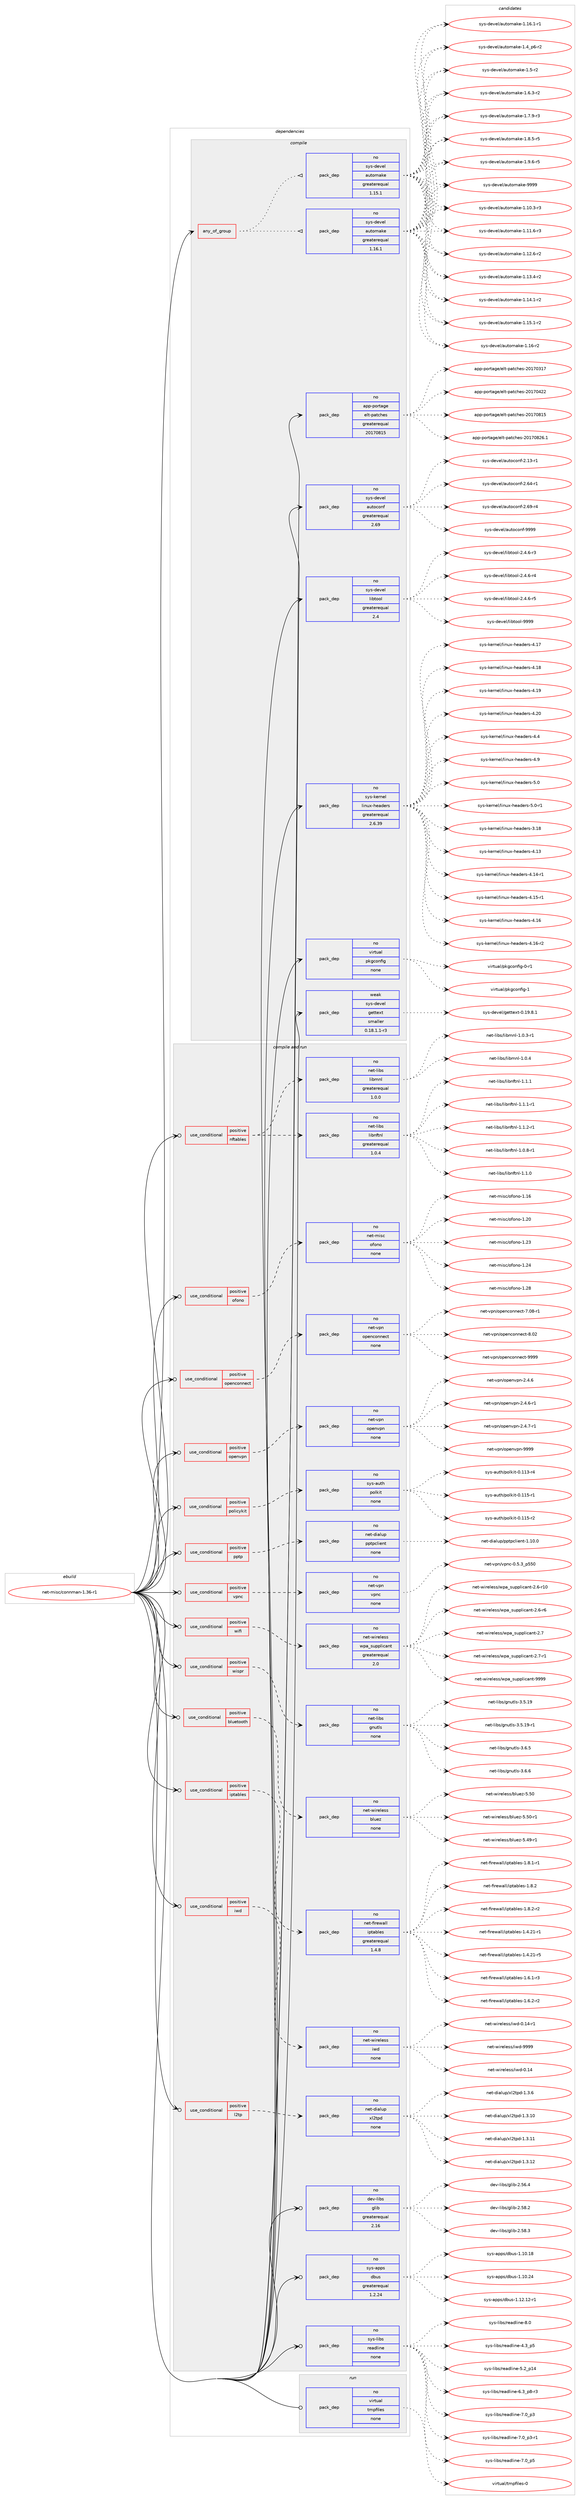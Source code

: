 digraph prolog {

# *************
# Graph options
# *************

newrank=true;
concentrate=true;
compound=true;
graph [rankdir=LR,fontname=Helvetica,fontsize=10,ranksep=1.5];#, ranksep=2.5, nodesep=0.2];
edge  [arrowhead=vee];
node  [fontname=Helvetica,fontsize=10];

# **********
# The ebuild
# **********

subgraph cluster_leftcol {
color=gray;
rank=same;
label=<<i>ebuild</i>>;
id [label="net-misc/connman-1.36-r1", color=red, width=4, href="../net-misc/connman-1.36-r1.svg"];
}

# ****************
# The dependencies
# ****************

subgraph cluster_midcol {
color=gray;
label=<<i>dependencies</i>>;
subgraph cluster_compile {
fillcolor="#eeeeee";
style=filled;
label=<<i>compile</i>>;
subgraph any26321 {
dependency1666487 [label=<<TABLE BORDER="0" CELLBORDER="1" CELLSPACING="0" CELLPADDING="4"><TR><TD CELLPADDING="10">any_of_group</TD></TR></TABLE>>, shape=none, color=red];subgraph pack1191382 {
dependency1666488 [label=<<TABLE BORDER="0" CELLBORDER="1" CELLSPACING="0" CELLPADDING="4" WIDTH="220"><TR><TD ROWSPAN="6" CELLPADDING="30">pack_dep</TD></TR><TR><TD WIDTH="110">no</TD></TR><TR><TD>sys-devel</TD></TR><TR><TD>automake</TD></TR><TR><TD>greaterequal</TD></TR><TR><TD>1.16.1</TD></TR></TABLE>>, shape=none, color=blue];
}
dependency1666487:e -> dependency1666488:w [weight=20,style="dotted",arrowhead="oinv"];
subgraph pack1191383 {
dependency1666489 [label=<<TABLE BORDER="0" CELLBORDER="1" CELLSPACING="0" CELLPADDING="4" WIDTH="220"><TR><TD ROWSPAN="6" CELLPADDING="30">pack_dep</TD></TR><TR><TD WIDTH="110">no</TD></TR><TR><TD>sys-devel</TD></TR><TR><TD>automake</TD></TR><TR><TD>greaterequal</TD></TR><TR><TD>1.15.1</TD></TR></TABLE>>, shape=none, color=blue];
}
dependency1666487:e -> dependency1666489:w [weight=20,style="dotted",arrowhead="oinv"];
}
id:e -> dependency1666487:w [weight=20,style="solid",arrowhead="vee"];
subgraph pack1191384 {
dependency1666490 [label=<<TABLE BORDER="0" CELLBORDER="1" CELLSPACING="0" CELLPADDING="4" WIDTH="220"><TR><TD ROWSPAN="6" CELLPADDING="30">pack_dep</TD></TR><TR><TD WIDTH="110">no</TD></TR><TR><TD>app-portage</TD></TR><TR><TD>elt-patches</TD></TR><TR><TD>greaterequal</TD></TR><TR><TD>20170815</TD></TR></TABLE>>, shape=none, color=blue];
}
id:e -> dependency1666490:w [weight=20,style="solid",arrowhead="vee"];
subgraph pack1191385 {
dependency1666491 [label=<<TABLE BORDER="0" CELLBORDER="1" CELLSPACING="0" CELLPADDING="4" WIDTH="220"><TR><TD ROWSPAN="6" CELLPADDING="30">pack_dep</TD></TR><TR><TD WIDTH="110">no</TD></TR><TR><TD>sys-devel</TD></TR><TR><TD>autoconf</TD></TR><TR><TD>greaterequal</TD></TR><TR><TD>2.69</TD></TR></TABLE>>, shape=none, color=blue];
}
id:e -> dependency1666491:w [weight=20,style="solid",arrowhead="vee"];
subgraph pack1191386 {
dependency1666492 [label=<<TABLE BORDER="0" CELLBORDER="1" CELLSPACING="0" CELLPADDING="4" WIDTH="220"><TR><TD ROWSPAN="6" CELLPADDING="30">pack_dep</TD></TR><TR><TD WIDTH="110">no</TD></TR><TR><TD>sys-devel</TD></TR><TR><TD>libtool</TD></TR><TR><TD>greaterequal</TD></TR><TR><TD>2.4</TD></TR></TABLE>>, shape=none, color=blue];
}
id:e -> dependency1666492:w [weight=20,style="solid",arrowhead="vee"];
subgraph pack1191387 {
dependency1666493 [label=<<TABLE BORDER="0" CELLBORDER="1" CELLSPACING="0" CELLPADDING="4" WIDTH="220"><TR><TD ROWSPAN="6" CELLPADDING="30">pack_dep</TD></TR><TR><TD WIDTH="110">no</TD></TR><TR><TD>sys-kernel</TD></TR><TR><TD>linux-headers</TD></TR><TR><TD>greaterequal</TD></TR><TR><TD>2.6.39</TD></TR></TABLE>>, shape=none, color=blue];
}
id:e -> dependency1666493:w [weight=20,style="solid",arrowhead="vee"];
subgraph pack1191388 {
dependency1666494 [label=<<TABLE BORDER="0" CELLBORDER="1" CELLSPACING="0" CELLPADDING="4" WIDTH="220"><TR><TD ROWSPAN="6" CELLPADDING="30">pack_dep</TD></TR><TR><TD WIDTH="110">no</TD></TR><TR><TD>virtual</TD></TR><TR><TD>pkgconfig</TD></TR><TR><TD>none</TD></TR><TR><TD></TD></TR></TABLE>>, shape=none, color=blue];
}
id:e -> dependency1666494:w [weight=20,style="solid",arrowhead="vee"];
subgraph pack1191389 {
dependency1666495 [label=<<TABLE BORDER="0" CELLBORDER="1" CELLSPACING="0" CELLPADDING="4" WIDTH="220"><TR><TD ROWSPAN="6" CELLPADDING="30">pack_dep</TD></TR><TR><TD WIDTH="110">weak</TD></TR><TR><TD>sys-devel</TD></TR><TR><TD>gettext</TD></TR><TR><TD>smaller</TD></TR><TR><TD>0.18.1.1-r3</TD></TR></TABLE>>, shape=none, color=blue];
}
id:e -> dependency1666495:w [weight=20,style="solid",arrowhead="vee"];
}
subgraph cluster_compileandrun {
fillcolor="#eeeeee";
style=filled;
label=<<i>compile and run</i>>;
subgraph cond447996 {
dependency1666496 [label=<<TABLE BORDER="0" CELLBORDER="1" CELLSPACING="0" CELLPADDING="4"><TR><TD ROWSPAN="3" CELLPADDING="10">use_conditional</TD></TR><TR><TD>positive</TD></TR><TR><TD>bluetooth</TD></TR></TABLE>>, shape=none, color=red];
subgraph pack1191390 {
dependency1666497 [label=<<TABLE BORDER="0" CELLBORDER="1" CELLSPACING="0" CELLPADDING="4" WIDTH="220"><TR><TD ROWSPAN="6" CELLPADDING="30">pack_dep</TD></TR><TR><TD WIDTH="110">no</TD></TR><TR><TD>net-wireless</TD></TR><TR><TD>bluez</TD></TR><TR><TD>none</TD></TR><TR><TD></TD></TR></TABLE>>, shape=none, color=blue];
}
dependency1666496:e -> dependency1666497:w [weight=20,style="dashed",arrowhead="vee"];
}
id:e -> dependency1666496:w [weight=20,style="solid",arrowhead="odotvee"];
subgraph cond447997 {
dependency1666498 [label=<<TABLE BORDER="0" CELLBORDER="1" CELLSPACING="0" CELLPADDING="4"><TR><TD ROWSPAN="3" CELLPADDING="10">use_conditional</TD></TR><TR><TD>positive</TD></TR><TR><TD>iptables</TD></TR></TABLE>>, shape=none, color=red];
subgraph pack1191391 {
dependency1666499 [label=<<TABLE BORDER="0" CELLBORDER="1" CELLSPACING="0" CELLPADDING="4" WIDTH="220"><TR><TD ROWSPAN="6" CELLPADDING="30">pack_dep</TD></TR><TR><TD WIDTH="110">no</TD></TR><TR><TD>net-firewall</TD></TR><TR><TD>iptables</TD></TR><TR><TD>greaterequal</TD></TR><TR><TD>1.4.8</TD></TR></TABLE>>, shape=none, color=blue];
}
dependency1666498:e -> dependency1666499:w [weight=20,style="dashed",arrowhead="vee"];
}
id:e -> dependency1666498:w [weight=20,style="solid",arrowhead="odotvee"];
subgraph cond447998 {
dependency1666500 [label=<<TABLE BORDER="0" CELLBORDER="1" CELLSPACING="0" CELLPADDING="4"><TR><TD ROWSPAN="3" CELLPADDING="10">use_conditional</TD></TR><TR><TD>positive</TD></TR><TR><TD>iwd</TD></TR></TABLE>>, shape=none, color=red];
subgraph pack1191392 {
dependency1666501 [label=<<TABLE BORDER="0" CELLBORDER="1" CELLSPACING="0" CELLPADDING="4" WIDTH="220"><TR><TD ROWSPAN="6" CELLPADDING="30">pack_dep</TD></TR><TR><TD WIDTH="110">no</TD></TR><TR><TD>net-wireless</TD></TR><TR><TD>iwd</TD></TR><TR><TD>none</TD></TR><TR><TD></TD></TR></TABLE>>, shape=none, color=blue];
}
dependency1666500:e -> dependency1666501:w [weight=20,style="dashed",arrowhead="vee"];
}
id:e -> dependency1666500:w [weight=20,style="solid",arrowhead="odotvee"];
subgraph cond447999 {
dependency1666502 [label=<<TABLE BORDER="0" CELLBORDER="1" CELLSPACING="0" CELLPADDING="4"><TR><TD ROWSPAN="3" CELLPADDING="10">use_conditional</TD></TR><TR><TD>positive</TD></TR><TR><TD>l2tp</TD></TR></TABLE>>, shape=none, color=red];
subgraph pack1191393 {
dependency1666503 [label=<<TABLE BORDER="0" CELLBORDER="1" CELLSPACING="0" CELLPADDING="4" WIDTH="220"><TR><TD ROWSPAN="6" CELLPADDING="30">pack_dep</TD></TR><TR><TD WIDTH="110">no</TD></TR><TR><TD>net-dialup</TD></TR><TR><TD>xl2tpd</TD></TR><TR><TD>none</TD></TR><TR><TD></TD></TR></TABLE>>, shape=none, color=blue];
}
dependency1666502:e -> dependency1666503:w [weight=20,style="dashed",arrowhead="vee"];
}
id:e -> dependency1666502:w [weight=20,style="solid",arrowhead="odotvee"];
subgraph cond448000 {
dependency1666504 [label=<<TABLE BORDER="0" CELLBORDER="1" CELLSPACING="0" CELLPADDING="4"><TR><TD ROWSPAN="3" CELLPADDING="10">use_conditional</TD></TR><TR><TD>positive</TD></TR><TR><TD>nftables</TD></TR></TABLE>>, shape=none, color=red];
subgraph pack1191394 {
dependency1666505 [label=<<TABLE BORDER="0" CELLBORDER="1" CELLSPACING="0" CELLPADDING="4" WIDTH="220"><TR><TD ROWSPAN="6" CELLPADDING="30">pack_dep</TD></TR><TR><TD WIDTH="110">no</TD></TR><TR><TD>net-libs</TD></TR><TR><TD>libnftnl</TD></TR><TR><TD>greaterequal</TD></TR><TR><TD>1.0.4</TD></TR></TABLE>>, shape=none, color=blue];
}
dependency1666504:e -> dependency1666505:w [weight=20,style="dashed",arrowhead="vee"];
subgraph pack1191395 {
dependency1666506 [label=<<TABLE BORDER="0" CELLBORDER="1" CELLSPACING="0" CELLPADDING="4" WIDTH="220"><TR><TD ROWSPAN="6" CELLPADDING="30">pack_dep</TD></TR><TR><TD WIDTH="110">no</TD></TR><TR><TD>net-libs</TD></TR><TR><TD>libmnl</TD></TR><TR><TD>greaterequal</TD></TR><TR><TD>1.0.0</TD></TR></TABLE>>, shape=none, color=blue];
}
dependency1666504:e -> dependency1666506:w [weight=20,style="dashed",arrowhead="vee"];
}
id:e -> dependency1666504:w [weight=20,style="solid",arrowhead="odotvee"];
subgraph cond448001 {
dependency1666507 [label=<<TABLE BORDER="0" CELLBORDER="1" CELLSPACING="0" CELLPADDING="4"><TR><TD ROWSPAN="3" CELLPADDING="10">use_conditional</TD></TR><TR><TD>positive</TD></TR><TR><TD>ofono</TD></TR></TABLE>>, shape=none, color=red];
subgraph pack1191396 {
dependency1666508 [label=<<TABLE BORDER="0" CELLBORDER="1" CELLSPACING="0" CELLPADDING="4" WIDTH="220"><TR><TD ROWSPAN="6" CELLPADDING="30">pack_dep</TD></TR><TR><TD WIDTH="110">no</TD></TR><TR><TD>net-misc</TD></TR><TR><TD>ofono</TD></TR><TR><TD>none</TD></TR><TR><TD></TD></TR></TABLE>>, shape=none, color=blue];
}
dependency1666507:e -> dependency1666508:w [weight=20,style="dashed",arrowhead="vee"];
}
id:e -> dependency1666507:w [weight=20,style="solid",arrowhead="odotvee"];
subgraph cond448002 {
dependency1666509 [label=<<TABLE BORDER="0" CELLBORDER="1" CELLSPACING="0" CELLPADDING="4"><TR><TD ROWSPAN="3" CELLPADDING="10">use_conditional</TD></TR><TR><TD>positive</TD></TR><TR><TD>openconnect</TD></TR></TABLE>>, shape=none, color=red];
subgraph pack1191397 {
dependency1666510 [label=<<TABLE BORDER="0" CELLBORDER="1" CELLSPACING="0" CELLPADDING="4" WIDTH="220"><TR><TD ROWSPAN="6" CELLPADDING="30">pack_dep</TD></TR><TR><TD WIDTH="110">no</TD></TR><TR><TD>net-vpn</TD></TR><TR><TD>openconnect</TD></TR><TR><TD>none</TD></TR><TR><TD></TD></TR></TABLE>>, shape=none, color=blue];
}
dependency1666509:e -> dependency1666510:w [weight=20,style="dashed",arrowhead="vee"];
}
id:e -> dependency1666509:w [weight=20,style="solid",arrowhead="odotvee"];
subgraph cond448003 {
dependency1666511 [label=<<TABLE BORDER="0" CELLBORDER="1" CELLSPACING="0" CELLPADDING="4"><TR><TD ROWSPAN="3" CELLPADDING="10">use_conditional</TD></TR><TR><TD>positive</TD></TR><TR><TD>openvpn</TD></TR></TABLE>>, shape=none, color=red];
subgraph pack1191398 {
dependency1666512 [label=<<TABLE BORDER="0" CELLBORDER="1" CELLSPACING="0" CELLPADDING="4" WIDTH="220"><TR><TD ROWSPAN="6" CELLPADDING="30">pack_dep</TD></TR><TR><TD WIDTH="110">no</TD></TR><TR><TD>net-vpn</TD></TR><TR><TD>openvpn</TD></TR><TR><TD>none</TD></TR><TR><TD></TD></TR></TABLE>>, shape=none, color=blue];
}
dependency1666511:e -> dependency1666512:w [weight=20,style="dashed",arrowhead="vee"];
}
id:e -> dependency1666511:w [weight=20,style="solid",arrowhead="odotvee"];
subgraph cond448004 {
dependency1666513 [label=<<TABLE BORDER="0" CELLBORDER="1" CELLSPACING="0" CELLPADDING="4"><TR><TD ROWSPAN="3" CELLPADDING="10">use_conditional</TD></TR><TR><TD>positive</TD></TR><TR><TD>policykit</TD></TR></TABLE>>, shape=none, color=red];
subgraph pack1191399 {
dependency1666514 [label=<<TABLE BORDER="0" CELLBORDER="1" CELLSPACING="0" CELLPADDING="4" WIDTH="220"><TR><TD ROWSPAN="6" CELLPADDING="30">pack_dep</TD></TR><TR><TD WIDTH="110">no</TD></TR><TR><TD>sys-auth</TD></TR><TR><TD>polkit</TD></TR><TR><TD>none</TD></TR><TR><TD></TD></TR></TABLE>>, shape=none, color=blue];
}
dependency1666513:e -> dependency1666514:w [weight=20,style="dashed",arrowhead="vee"];
}
id:e -> dependency1666513:w [weight=20,style="solid",arrowhead="odotvee"];
subgraph cond448005 {
dependency1666515 [label=<<TABLE BORDER="0" CELLBORDER="1" CELLSPACING="0" CELLPADDING="4"><TR><TD ROWSPAN="3" CELLPADDING="10">use_conditional</TD></TR><TR><TD>positive</TD></TR><TR><TD>pptp</TD></TR></TABLE>>, shape=none, color=red];
subgraph pack1191400 {
dependency1666516 [label=<<TABLE BORDER="0" CELLBORDER="1" CELLSPACING="0" CELLPADDING="4" WIDTH="220"><TR><TD ROWSPAN="6" CELLPADDING="30">pack_dep</TD></TR><TR><TD WIDTH="110">no</TD></TR><TR><TD>net-dialup</TD></TR><TR><TD>pptpclient</TD></TR><TR><TD>none</TD></TR><TR><TD></TD></TR></TABLE>>, shape=none, color=blue];
}
dependency1666515:e -> dependency1666516:w [weight=20,style="dashed",arrowhead="vee"];
}
id:e -> dependency1666515:w [weight=20,style="solid",arrowhead="odotvee"];
subgraph cond448006 {
dependency1666517 [label=<<TABLE BORDER="0" CELLBORDER="1" CELLSPACING="0" CELLPADDING="4"><TR><TD ROWSPAN="3" CELLPADDING="10">use_conditional</TD></TR><TR><TD>positive</TD></TR><TR><TD>vpnc</TD></TR></TABLE>>, shape=none, color=red];
subgraph pack1191401 {
dependency1666518 [label=<<TABLE BORDER="0" CELLBORDER="1" CELLSPACING="0" CELLPADDING="4" WIDTH="220"><TR><TD ROWSPAN="6" CELLPADDING="30">pack_dep</TD></TR><TR><TD WIDTH="110">no</TD></TR><TR><TD>net-vpn</TD></TR><TR><TD>vpnc</TD></TR><TR><TD>none</TD></TR><TR><TD></TD></TR></TABLE>>, shape=none, color=blue];
}
dependency1666517:e -> dependency1666518:w [weight=20,style="dashed",arrowhead="vee"];
}
id:e -> dependency1666517:w [weight=20,style="solid",arrowhead="odotvee"];
subgraph cond448007 {
dependency1666519 [label=<<TABLE BORDER="0" CELLBORDER="1" CELLSPACING="0" CELLPADDING="4"><TR><TD ROWSPAN="3" CELLPADDING="10">use_conditional</TD></TR><TR><TD>positive</TD></TR><TR><TD>wifi</TD></TR></TABLE>>, shape=none, color=red];
subgraph pack1191402 {
dependency1666520 [label=<<TABLE BORDER="0" CELLBORDER="1" CELLSPACING="0" CELLPADDING="4" WIDTH="220"><TR><TD ROWSPAN="6" CELLPADDING="30">pack_dep</TD></TR><TR><TD WIDTH="110">no</TD></TR><TR><TD>net-wireless</TD></TR><TR><TD>wpa_supplicant</TD></TR><TR><TD>greaterequal</TD></TR><TR><TD>2.0</TD></TR></TABLE>>, shape=none, color=blue];
}
dependency1666519:e -> dependency1666520:w [weight=20,style="dashed",arrowhead="vee"];
}
id:e -> dependency1666519:w [weight=20,style="solid",arrowhead="odotvee"];
subgraph cond448008 {
dependency1666521 [label=<<TABLE BORDER="0" CELLBORDER="1" CELLSPACING="0" CELLPADDING="4"><TR><TD ROWSPAN="3" CELLPADDING="10">use_conditional</TD></TR><TR><TD>positive</TD></TR><TR><TD>wispr</TD></TR></TABLE>>, shape=none, color=red];
subgraph pack1191403 {
dependency1666522 [label=<<TABLE BORDER="0" CELLBORDER="1" CELLSPACING="0" CELLPADDING="4" WIDTH="220"><TR><TD ROWSPAN="6" CELLPADDING="30">pack_dep</TD></TR><TR><TD WIDTH="110">no</TD></TR><TR><TD>net-libs</TD></TR><TR><TD>gnutls</TD></TR><TR><TD>none</TD></TR><TR><TD></TD></TR></TABLE>>, shape=none, color=blue];
}
dependency1666521:e -> dependency1666522:w [weight=20,style="dashed",arrowhead="vee"];
}
id:e -> dependency1666521:w [weight=20,style="solid",arrowhead="odotvee"];
subgraph pack1191404 {
dependency1666523 [label=<<TABLE BORDER="0" CELLBORDER="1" CELLSPACING="0" CELLPADDING="4" WIDTH="220"><TR><TD ROWSPAN="6" CELLPADDING="30">pack_dep</TD></TR><TR><TD WIDTH="110">no</TD></TR><TR><TD>dev-libs</TD></TR><TR><TD>glib</TD></TR><TR><TD>greaterequal</TD></TR><TR><TD>2.16</TD></TR></TABLE>>, shape=none, color=blue];
}
id:e -> dependency1666523:w [weight=20,style="solid",arrowhead="odotvee"];
subgraph pack1191405 {
dependency1666524 [label=<<TABLE BORDER="0" CELLBORDER="1" CELLSPACING="0" CELLPADDING="4" WIDTH="220"><TR><TD ROWSPAN="6" CELLPADDING="30">pack_dep</TD></TR><TR><TD WIDTH="110">no</TD></TR><TR><TD>sys-apps</TD></TR><TR><TD>dbus</TD></TR><TR><TD>greaterequal</TD></TR><TR><TD>1.2.24</TD></TR></TABLE>>, shape=none, color=blue];
}
id:e -> dependency1666524:w [weight=20,style="solid",arrowhead="odotvee"];
subgraph pack1191406 {
dependency1666525 [label=<<TABLE BORDER="0" CELLBORDER="1" CELLSPACING="0" CELLPADDING="4" WIDTH="220"><TR><TD ROWSPAN="6" CELLPADDING="30">pack_dep</TD></TR><TR><TD WIDTH="110">no</TD></TR><TR><TD>sys-libs</TD></TR><TR><TD>readline</TD></TR><TR><TD>none</TD></TR><TR><TD></TD></TR></TABLE>>, shape=none, color=blue];
}
id:e -> dependency1666525:w [weight=20,style="solid",arrowhead="odotvee"];
}
subgraph cluster_run {
fillcolor="#eeeeee";
style=filled;
label=<<i>run</i>>;
subgraph pack1191407 {
dependency1666526 [label=<<TABLE BORDER="0" CELLBORDER="1" CELLSPACING="0" CELLPADDING="4" WIDTH="220"><TR><TD ROWSPAN="6" CELLPADDING="30">pack_dep</TD></TR><TR><TD WIDTH="110">no</TD></TR><TR><TD>virtual</TD></TR><TR><TD>tmpfiles</TD></TR><TR><TD>none</TD></TR><TR><TD></TD></TR></TABLE>>, shape=none, color=blue];
}
id:e -> dependency1666526:w [weight=20,style="solid",arrowhead="odot"];
}
}

# **************
# The candidates
# **************

subgraph cluster_choices {
rank=same;
color=gray;
label=<<i>candidates</i>>;

subgraph choice1191382 {
color=black;
nodesep=1;
choice11512111545100101118101108479711711611110997107101454946494846514511451 [label="sys-devel/automake-1.10.3-r3", color=red, width=4,href="../sys-devel/automake-1.10.3-r3.svg"];
choice11512111545100101118101108479711711611110997107101454946494946544511451 [label="sys-devel/automake-1.11.6-r3", color=red, width=4,href="../sys-devel/automake-1.11.6-r3.svg"];
choice11512111545100101118101108479711711611110997107101454946495046544511450 [label="sys-devel/automake-1.12.6-r2", color=red, width=4,href="../sys-devel/automake-1.12.6-r2.svg"];
choice11512111545100101118101108479711711611110997107101454946495146524511450 [label="sys-devel/automake-1.13.4-r2", color=red, width=4,href="../sys-devel/automake-1.13.4-r2.svg"];
choice11512111545100101118101108479711711611110997107101454946495246494511450 [label="sys-devel/automake-1.14.1-r2", color=red, width=4,href="../sys-devel/automake-1.14.1-r2.svg"];
choice11512111545100101118101108479711711611110997107101454946495346494511450 [label="sys-devel/automake-1.15.1-r2", color=red, width=4,href="../sys-devel/automake-1.15.1-r2.svg"];
choice1151211154510010111810110847971171161111099710710145494649544511450 [label="sys-devel/automake-1.16-r2", color=red, width=4,href="../sys-devel/automake-1.16-r2.svg"];
choice11512111545100101118101108479711711611110997107101454946495446494511449 [label="sys-devel/automake-1.16.1-r1", color=red, width=4,href="../sys-devel/automake-1.16.1-r1.svg"];
choice115121115451001011181011084797117116111109971071014549465295112544511450 [label="sys-devel/automake-1.4_p6-r2", color=red, width=4,href="../sys-devel/automake-1.4_p6-r2.svg"];
choice11512111545100101118101108479711711611110997107101454946534511450 [label="sys-devel/automake-1.5-r2", color=red, width=4,href="../sys-devel/automake-1.5-r2.svg"];
choice115121115451001011181011084797117116111109971071014549465446514511450 [label="sys-devel/automake-1.6.3-r2", color=red, width=4,href="../sys-devel/automake-1.6.3-r2.svg"];
choice115121115451001011181011084797117116111109971071014549465546574511451 [label="sys-devel/automake-1.7.9-r3", color=red, width=4,href="../sys-devel/automake-1.7.9-r3.svg"];
choice115121115451001011181011084797117116111109971071014549465646534511453 [label="sys-devel/automake-1.8.5-r5", color=red, width=4,href="../sys-devel/automake-1.8.5-r5.svg"];
choice115121115451001011181011084797117116111109971071014549465746544511453 [label="sys-devel/automake-1.9.6-r5", color=red, width=4,href="../sys-devel/automake-1.9.6-r5.svg"];
choice115121115451001011181011084797117116111109971071014557575757 [label="sys-devel/automake-9999", color=red, width=4,href="../sys-devel/automake-9999.svg"];
dependency1666488:e -> choice11512111545100101118101108479711711611110997107101454946494846514511451:w [style=dotted,weight="100"];
dependency1666488:e -> choice11512111545100101118101108479711711611110997107101454946494946544511451:w [style=dotted,weight="100"];
dependency1666488:e -> choice11512111545100101118101108479711711611110997107101454946495046544511450:w [style=dotted,weight="100"];
dependency1666488:e -> choice11512111545100101118101108479711711611110997107101454946495146524511450:w [style=dotted,weight="100"];
dependency1666488:e -> choice11512111545100101118101108479711711611110997107101454946495246494511450:w [style=dotted,weight="100"];
dependency1666488:e -> choice11512111545100101118101108479711711611110997107101454946495346494511450:w [style=dotted,weight="100"];
dependency1666488:e -> choice1151211154510010111810110847971171161111099710710145494649544511450:w [style=dotted,weight="100"];
dependency1666488:e -> choice11512111545100101118101108479711711611110997107101454946495446494511449:w [style=dotted,weight="100"];
dependency1666488:e -> choice115121115451001011181011084797117116111109971071014549465295112544511450:w [style=dotted,weight="100"];
dependency1666488:e -> choice11512111545100101118101108479711711611110997107101454946534511450:w [style=dotted,weight="100"];
dependency1666488:e -> choice115121115451001011181011084797117116111109971071014549465446514511450:w [style=dotted,weight="100"];
dependency1666488:e -> choice115121115451001011181011084797117116111109971071014549465546574511451:w [style=dotted,weight="100"];
dependency1666488:e -> choice115121115451001011181011084797117116111109971071014549465646534511453:w [style=dotted,weight="100"];
dependency1666488:e -> choice115121115451001011181011084797117116111109971071014549465746544511453:w [style=dotted,weight="100"];
dependency1666488:e -> choice115121115451001011181011084797117116111109971071014557575757:w [style=dotted,weight="100"];
}
subgraph choice1191383 {
color=black;
nodesep=1;
choice11512111545100101118101108479711711611110997107101454946494846514511451 [label="sys-devel/automake-1.10.3-r3", color=red, width=4,href="../sys-devel/automake-1.10.3-r3.svg"];
choice11512111545100101118101108479711711611110997107101454946494946544511451 [label="sys-devel/automake-1.11.6-r3", color=red, width=4,href="../sys-devel/automake-1.11.6-r3.svg"];
choice11512111545100101118101108479711711611110997107101454946495046544511450 [label="sys-devel/automake-1.12.6-r2", color=red, width=4,href="../sys-devel/automake-1.12.6-r2.svg"];
choice11512111545100101118101108479711711611110997107101454946495146524511450 [label="sys-devel/automake-1.13.4-r2", color=red, width=4,href="../sys-devel/automake-1.13.4-r2.svg"];
choice11512111545100101118101108479711711611110997107101454946495246494511450 [label="sys-devel/automake-1.14.1-r2", color=red, width=4,href="../sys-devel/automake-1.14.1-r2.svg"];
choice11512111545100101118101108479711711611110997107101454946495346494511450 [label="sys-devel/automake-1.15.1-r2", color=red, width=4,href="../sys-devel/automake-1.15.1-r2.svg"];
choice1151211154510010111810110847971171161111099710710145494649544511450 [label="sys-devel/automake-1.16-r2", color=red, width=4,href="../sys-devel/automake-1.16-r2.svg"];
choice11512111545100101118101108479711711611110997107101454946495446494511449 [label="sys-devel/automake-1.16.1-r1", color=red, width=4,href="../sys-devel/automake-1.16.1-r1.svg"];
choice115121115451001011181011084797117116111109971071014549465295112544511450 [label="sys-devel/automake-1.4_p6-r2", color=red, width=4,href="../sys-devel/automake-1.4_p6-r2.svg"];
choice11512111545100101118101108479711711611110997107101454946534511450 [label="sys-devel/automake-1.5-r2", color=red, width=4,href="../sys-devel/automake-1.5-r2.svg"];
choice115121115451001011181011084797117116111109971071014549465446514511450 [label="sys-devel/automake-1.6.3-r2", color=red, width=4,href="../sys-devel/automake-1.6.3-r2.svg"];
choice115121115451001011181011084797117116111109971071014549465546574511451 [label="sys-devel/automake-1.7.9-r3", color=red, width=4,href="../sys-devel/automake-1.7.9-r3.svg"];
choice115121115451001011181011084797117116111109971071014549465646534511453 [label="sys-devel/automake-1.8.5-r5", color=red, width=4,href="../sys-devel/automake-1.8.5-r5.svg"];
choice115121115451001011181011084797117116111109971071014549465746544511453 [label="sys-devel/automake-1.9.6-r5", color=red, width=4,href="../sys-devel/automake-1.9.6-r5.svg"];
choice115121115451001011181011084797117116111109971071014557575757 [label="sys-devel/automake-9999", color=red, width=4,href="../sys-devel/automake-9999.svg"];
dependency1666489:e -> choice11512111545100101118101108479711711611110997107101454946494846514511451:w [style=dotted,weight="100"];
dependency1666489:e -> choice11512111545100101118101108479711711611110997107101454946494946544511451:w [style=dotted,weight="100"];
dependency1666489:e -> choice11512111545100101118101108479711711611110997107101454946495046544511450:w [style=dotted,weight="100"];
dependency1666489:e -> choice11512111545100101118101108479711711611110997107101454946495146524511450:w [style=dotted,weight="100"];
dependency1666489:e -> choice11512111545100101118101108479711711611110997107101454946495246494511450:w [style=dotted,weight="100"];
dependency1666489:e -> choice11512111545100101118101108479711711611110997107101454946495346494511450:w [style=dotted,weight="100"];
dependency1666489:e -> choice1151211154510010111810110847971171161111099710710145494649544511450:w [style=dotted,weight="100"];
dependency1666489:e -> choice11512111545100101118101108479711711611110997107101454946495446494511449:w [style=dotted,weight="100"];
dependency1666489:e -> choice115121115451001011181011084797117116111109971071014549465295112544511450:w [style=dotted,weight="100"];
dependency1666489:e -> choice11512111545100101118101108479711711611110997107101454946534511450:w [style=dotted,weight="100"];
dependency1666489:e -> choice115121115451001011181011084797117116111109971071014549465446514511450:w [style=dotted,weight="100"];
dependency1666489:e -> choice115121115451001011181011084797117116111109971071014549465546574511451:w [style=dotted,weight="100"];
dependency1666489:e -> choice115121115451001011181011084797117116111109971071014549465646534511453:w [style=dotted,weight="100"];
dependency1666489:e -> choice115121115451001011181011084797117116111109971071014549465746544511453:w [style=dotted,weight="100"];
dependency1666489:e -> choice115121115451001011181011084797117116111109971071014557575757:w [style=dotted,weight="100"];
}
subgraph choice1191384 {
color=black;
nodesep=1;
choice97112112451121111141169710310147101108116451129711699104101115455048495548514955 [label="app-portage/elt-patches-20170317", color=red, width=4,href="../app-portage/elt-patches-20170317.svg"];
choice97112112451121111141169710310147101108116451129711699104101115455048495548525050 [label="app-portage/elt-patches-20170422", color=red, width=4,href="../app-portage/elt-patches-20170422.svg"];
choice97112112451121111141169710310147101108116451129711699104101115455048495548564953 [label="app-portage/elt-patches-20170815", color=red, width=4,href="../app-portage/elt-patches-20170815.svg"];
choice971121124511211111411697103101471011081164511297116991041011154550484955485650544649 [label="app-portage/elt-patches-20170826.1", color=red, width=4,href="../app-portage/elt-patches-20170826.1.svg"];
dependency1666490:e -> choice97112112451121111141169710310147101108116451129711699104101115455048495548514955:w [style=dotted,weight="100"];
dependency1666490:e -> choice97112112451121111141169710310147101108116451129711699104101115455048495548525050:w [style=dotted,weight="100"];
dependency1666490:e -> choice97112112451121111141169710310147101108116451129711699104101115455048495548564953:w [style=dotted,weight="100"];
dependency1666490:e -> choice971121124511211111411697103101471011081164511297116991041011154550484955485650544649:w [style=dotted,weight="100"];
}
subgraph choice1191385 {
color=black;
nodesep=1;
choice1151211154510010111810110847971171161119911111010245504649514511449 [label="sys-devel/autoconf-2.13-r1", color=red, width=4,href="../sys-devel/autoconf-2.13-r1.svg"];
choice1151211154510010111810110847971171161119911111010245504654524511449 [label="sys-devel/autoconf-2.64-r1", color=red, width=4,href="../sys-devel/autoconf-2.64-r1.svg"];
choice1151211154510010111810110847971171161119911111010245504654574511452 [label="sys-devel/autoconf-2.69-r4", color=red, width=4,href="../sys-devel/autoconf-2.69-r4.svg"];
choice115121115451001011181011084797117116111991111101024557575757 [label="sys-devel/autoconf-9999", color=red, width=4,href="../sys-devel/autoconf-9999.svg"];
dependency1666491:e -> choice1151211154510010111810110847971171161119911111010245504649514511449:w [style=dotted,weight="100"];
dependency1666491:e -> choice1151211154510010111810110847971171161119911111010245504654524511449:w [style=dotted,weight="100"];
dependency1666491:e -> choice1151211154510010111810110847971171161119911111010245504654574511452:w [style=dotted,weight="100"];
dependency1666491:e -> choice115121115451001011181011084797117116111991111101024557575757:w [style=dotted,weight="100"];
}
subgraph choice1191386 {
color=black;
nodesep=1;
choice1151211154510010111810110847108105981161111111084550465246544511451 [label="sys-devel/libtool-2.4.6-r3", color=red, width=4,href="../sys-devel/libtool-2.4.6-r3.svg"];
choice1151211154510010111810110847108105981161111111084550465246544511452 [label="sys-devel/libtool-2.4.6-r4", color=red, width=4,href="../sys-devel/libtool-2.4.6-r4.svg"];
choice1151211154510010111810110847108105981161111111084550465246544511453 [label="sys-devel/libtool-2.4.6-r5", color=red, width=4,href="../sys-devel/libtool-2.4.6-r5.svg"];
choice1151211154510010111810110847108105981161111111084557575757 [label="sys-devel/libtool-9999", color=red, width=4,href="../sys-devel/libtool-9999.svg"];
dependency1666492:e -> choice1151211154510010111810110847108105981161111111084550465246544511451:w [style=dotted,weight="100"];
dependency1666492:e -> choice1151211154510010111810110847108105981161111111084550465246544511452:w [style=dotted,weight="100"];
dependency1666492:e -> choice1151211154510010111810110847108105981161111111084550465246544511453:w [style=dotted,weight="100"];
dependency1666492:e -> choice1151211154510010111810110847108105981161111111084557575757:w [style=dotted,weight="100"];
}
subgraph choice1191387 {
color=black;
nodesep=1;
choice115121115451071011141101011084710810511011712045104101971001011141154551464956 [label="sys-kernel/linux-headers-3.18", color=red, width=4,href="../sys-kernel/linux-headers-3.18.svg"];
choice115121115451071011141101011084710810511011712045104101971001011141154552464951 [label="sys-kernel/linux-headers-4.13", color=red, width=4,href="../sys-kernel/linux-headers-4.13.svg"];
choice1151211154510710111411010110847108105110117120451041019710010111411545524649524511449 [label="sys-kernel/linux-headers-4.14-r1", color=red, width=4,href="../sys-kernel/linux-headers-4.14-r1.svg"];
choice1151211154510710111411010110847108105110117120451041019710010111411545524649534511449 [label="sys-kernel/linux-headers-4.15-r1", color=red, width=4,href="../sys-kernel/linux-headers-4.15-r1.svg"];
choice115121115451071011141101011084710810511011712045104101971001011141154552464954 [label="sys-kernel/linux-headers-4.16", color=red, width=4,href="../sys-kernel/linux-headers-4.16.svg"];
choice1151211154510710111411010110847108105110117120451041019710010111411545524649544511450 [label="sys-kernel/linux-headers-4.16-r2", color=red, width=4,href="../sys-kernel/linux-headers-4.16-r2.svg"];
choice115121115451071011141101011084710810511011712045104101971001011141154552464955 [label="sys-kernel/linux-headers-4.17", color=red, width=4,href="../sys-kernel/linux-headers-4.17.svg"];
choice115121115451071011141101011084710810511011712045104101971001011141154552464956 [label="sys-kernel/linux-headers-4.18", color=red, width=4,href="../sys-kernel/linux-headers-4.18.svg"];
choice115121115451071011141101011084710810511011712045104101971001011141154552464957 [label="sys-kernel/linux-headers-4.19", color=red, width=4,href="../sys-kernel/linux-headers-4.19.svg"];
choice115121115451071011141101011084710810511011712045104101971001011141154552465048 [label="sys-kernel/linux-headers-4.20", color=red, width=4,href="../sys-kernel/linux-headers-4.20.svg"];
choice1151211154510710111411010110847108105110117120451041019710010111411545524652 [label="sys-kernel/linux-headers-4.4", color=red, width=4,href="../sys-kernel/linux-headers-4.4.svg"];
choice1151211154510710111411010110847108105110117120451041019710010111411545524657 [label="sys-kernel/linux-headers-4.9", color=red, width=4,href="../sys-kernel/linux-headers-4.9.svg"];
choice1151211154510710111411010110847108105110117120451041019710010111411545534648 [label="sys-kernel/linux-headers-5.0", color=red, width=4,href="../sys-kernel/linux-headers-5.0.svg"];
choice11512111545107101114110101108471081051101171204510410197100101114115455346484511449 [label="sys-kernel/linux-headers-5.0-r1", color=red, width=4,href="../sys-kernel/linux-headers-5.0-r1.svg"];
dependency1666493:e -> choice115121115451071011141101011084710810511011712045104101971001011141154551464956:w [style=dotted,weight="100"];
dependency1666493:e -> choice115121115451071011141101011084710810511011712045104101971001011141154552464951:w [style=dotted,weight="100"];
dependency1666493:e -> choice1151211154510710111411010110847108105110117120451041019710010111411545524649524511449:w [style=dotted,weight="100"];
dependency1666493:e -> choice1151211154510710111411010110847108105110117120451041019710010111411545524649534511449:w [style=dotted,weight="100"];
dependency1666493:e -> choice115121115451071011141101011084710810511011712045104101971001011141154552464954:w [style=dotted,weight="100"];
dependency1666493:e -> choice1151211154510710111411010110847108105110117120451041019710010111411545524649544511450:w [style=dotted,weight="100"];
dependency1666493:e -> choice115121115451071011141101011084710810511011712045104101971001011141154552464955:w [style=dotted,weight="100"];
dependency1666493:e -> choice115121115451071011141101011084710810511011712045104101971001011141154552464956:w [style=dotted,weight="100"];
dependency1666493:e -> choice115121115451071011141101011084710810511011712045104101971001011141154552464957:w [style=dotted,weight="100"];
dependency1666493:e -> choice115121115451071011141101011084710810511011712045104101971001011141154552465048:w [style=dotted,weight="100"];
dependency1666493:e -> choice1151211154510710111411010110847108105110117120451041019710010111411545524652:w [style=dotted,weight="100"];
dependency1666493:e -> choice1151211154510710111411010110847108105110117120451041019710010111411545524657:w [style=dotted,weight="100"];
dependency1666493:e -> choice1151211154510710111411010110847108105110117120451041019710010111411545534648:w [style=dotted,weight="100"];
dependency1666493:e -> choice11512111545107101114110101108471081051101171204510410197100101114115455346484511449:w [style=dotted,weight="100"];
}
subgraph choice1191388 {
color=black;
nodesep=1;
choice11810511411611797108471121071039911111010210510345484511449 [label="virtual/pkgconfig-0-r1", color=red, width=4,href="../virtual/pkgconfig-0-r1.svg"];
choice1181051141161179710847112107103991111101021051034549 [label="virtual/pkgconfig-1", color=red, width=4,href="../virtual/pkgconfig-1.svg"];
dependency1666494:e -> choice11810511411611797108471121071039911111010210510345484511449:w [style=dotted,weight="100"];
dependency1666494:e -> choice1181051141161179710847112107103991111101021051034549:w [style=dotted,weight="100"];
}
subgraph choice1191389 {
color=black;
nodesep=1;
choice1151211154510010111810110847103101116116101120116454846495746564649 [label="sys-devel/gettext-0.19.8.1", color=red, width=4,href="../sys-devel/gettext-0.19.8.1.svg"];
dependency1666495:e -> choice1151211154510010111810110847103101116116101120116454846495746564649:w [style=dotted,weight="100"];
}
subgraph choice1191390 {
color=black;
nodesep=1;
choice11010111645119105114101108101115115479810811710112245534652574511449 [label="net-wireless/bluez-5.49-r1", color=red, width=4,href="../net-wireless/bluez-5.49-r1.svg"];
choice1101011164511910511410110810111511547981081171011224553465348 [label="net-wireless/bluez-5.50", color=red, width=4,href="../net-wireless/bluez-5.50.svg"];
choice11010111645119105114101108101115115479810811710112245534653484511449 [label="net-wireless/bluez-5.50-r1", color=red, width=4,href="../net-wireless/bluez-5.50-r1.svg"];
dependency1666497:e -> choice11010111645119105114101108101115115479810811710112245534652574511449:w [style=dotted,weight="100"];
dependency1666497:e -> choice1101011164511910511410110810111511547981081171011224553465348:w [style=dotted,weight="100"];
dependency1666497:e -> choice11010111645119105114101108101115115479810811710112245534653484511449:w [style=dotted,weight="100"];
}
subgraph choice1191391 {
color=black;
nodesep=1;
choice1101011164510210511410111997108108471051121169798108101115454946524650494511449 [label="net-firewall/iptables-1.4.21-r1", color=red, width=4,href="../net-firewall/iptables-1.4.21-r1.svg"];
choice1101011164510210511410111997108108471051121169798108101115454946524650494511453 [label="net-firewall/iptables-1.4.21-r5", color=red, width=4,href="../net-firewall/iptables-1.4.21-r5.svg"];
choice11010111645102105114101119971081084710511211697981081011154549465446494511451 [label="net-firewall/iptables-1.6.1-r3", color=red, width=4,href="../net-firewall/iptables-1.6.1-r3.svg"];
choice11010111645102105114101119971081084710511211697981081011154549465446504511450 [label="net-firewall/iptables-1.6.2-r2", color=red, width=4,href="../net-firewall/iptables-1.6.2-r2.svg"];
choice11010111645102105114101119971081084710511211697981081011154549465646494511449 [label="net-firewall/iptables-1.8.1-r1", color=red, width=4,href="../net-firewall/iptables-1.8.1-r1.svg"];
choice1101011164510210511410111997108108471051121169798108101115454946564650 [label="net-firewall/iptables-1.8.2", color=red, width=4,href="../net-firewall/iptables-1.8.2.svg"];
choice11010111645102105114101119971081084710511211697981081011154549465646504511450 [label="net-firewall/iptables-1.8.2-r2", color=red, width=4,href="../net-firewall/iptables-1.8.2-r2.svg"];
dependency1666499:e -> choice1101011164510210511410111997108108471051121169798108101115454946524650494511449:w [style=dotted,weight="100"];
dependency1666499:e -> choice1101011164510210511410111997108108471051121169798108101115454946524650494511453:w [style=dotted,weight="100"];
dependency1666499:e -> choice11010111645102105114101119971081084710511211697981081011154549465446494511451:w [style=dotted,weight="100"];
dependency1666499:e -> choice11010111645102105114101119971081084710511211697981081011154549465446504511450:w [style=dotted,weight="100"];
dependency1666499:e -> choice11010111645102105114101119971081084710511211697981081011154549465646494511449:w [style=dotted,weight="100"];
dependency1666499:e -> choice1101011164510210511410111997108108471051121169798108101115454946564650:w [style=dotted,weight="100"];
dependency1666499:e -> choice11010111645102105114101119971081084710511211697981081011154549465646504511450:w [style=dotted,weight="100"];
}
subgraph choice1191392 {
color=black;
nodesep=1;
choice11010111645119105114101108101115115471051191004548464952 [label="net-wireless/iwd-0.14", color=red, width=4,href="../net-wireless/iwd-0.14.svg"];
choice110101116451191051141011081011151154710511910045484649524511449 [label="net-wireless/iwd-0.14-r1", color=red, width=4,href="../net-wireless/iwd-0.14-r1.svg"];
choice11010111645119105114101108101115115471051191004557575757 [label="net-wireless/iwd-9999", color=red, width=4,href="../net-wireless/iwd-9999.svg"];
dependency1666501:e -> choice11010111645119105114101108101115115471051191004548464952:w [style=dotted,weight="100"];
dependency1666501:e -> choice110101116451191051141011081011151154710511910045484649524511449:w [style=dotted,weight="100"];
dependency1666501:e -> choice11010111645119105114101108101115115471051191004557575757:w [style=dotted,weight="100"];
}
subgraph choice1191393 {
color=black;
nodesep=1;
choice1101011164510010597108117112471201085011611210045494651464948 [label="net-dialup/xl2tpd-1.3.10", color=red, width=4,href="../net-dialup/xl2tpd-1.3.10.svg"];
choice1101011164510010597108117112471201085011611210045494651464949 [label="net-dialup/xl2tpd-1.3.11", color=red, width=4,href="../net-dialup/xl2tpd-1.3.11.svg"];
choice1101011164510010597108117112471201085011611210045494651464950 [label="net-dialup/xl2tpd-1.3.12", color=red, width=4,href="../net-dialup/xl2tpd-1.3.12.svg"];
choice11010111645100105971081171124712010850116112100454946514654 [label="net-dialup/xl2tpd-1.3.6", color=red, width=4,href="../net-dialup/xl2tpd-1.3.6.svg"];
dependency1666503:e -> choice1101011164510010597108117112471201085011611210045494651464948:w [style=dotted,weight="100"];
dependency1666503:e -> choice1101011164510010597108117112471201085011611210045494651464949:w [style=dotted,weight="100"];
dependency1666503:e -> choice1101011164510010597108117112471201085011611210045494651464950:w [style=dotted,weight="100"];
dependency1666503:e -> choice11010111645100105971081171124712010850116112100454946514654:w [style=dotted,weight="100"];
}
subgraph choice1191394 {
color=black;
nodesep=1;
choice110101116451081059811547108105981101021161101084549464846564511449 [label="net-libs/libnftnl-1.0.8-r1", color=red, width=4,href="../net-libs/libnftnl-1.0.8-r1.svg"];
choice11010111645108105981154710810598110102116110108454946494648 [label="net-libs/libnftnl-1.1.0", color=red, width=4,href="../net-libs/libnftnl-1.1.0.svg"];
choice11010111645108105981154710810598110102116110108454946494649 [label="net-libs/libnftnl-1.1.1", color=red, width=4,href="../net-libs/libnftnl-1.1.1.svg"];
choice110101116451081059811547108105981101021161101084549464946494511449 [label="net-libs/libnftnl-1.1.1-r1", color=red, width=4,href="../net-libs/libnftnl-1.1.1-r1.svg"];
choice110101116451081059811547108105981101021161101084549464946504511449 [label="net-libs/libnftnl-1.1.2-r1", color=red, width=4,href="../net-libs/libnftnl-1.1.2-r1.svg"];
dependency1666505:e -> choice110101116451081059811547108105981101021161101084549464846564511449:w [style=dotted,weight="100"];
dependency1666505:e -> choice11010111645108105981154710810598110102116110108454946494648:w [style=dotted,weight="100"];
dependency1666505:e -> choice11010111645108105981154710810598110102116110108454946494649:w [style=dotted,weight="100"];
dependency1666505:e -> choice110101116451081059811547108105981101021161101084549464946494511449:w [style=dotted,weight="100"];
dependency1666505:e -> choice110101116451081059811547108105981101021161101084549464946504511449:w [style=dotted,weight="100"];
}
subgraph choice1191395 {
color=black;
nodesep=1;
choice110101116451081059811547108105981091101084549464846514511449 [label="net-libs/libmnl-1.0.3-r1", color=red, width=4,href="../net-libs/libmnl-1.0.3-r1.svg"];
choice11010111645108105981154710810598109110108454946484652 [label="net-libs/libmnl-1.0.4", color=red, width=4,href="../net-libs/libmnl-1.0.4.svg"];
dependency1666506:e -> choice110101116451081059811547108105981091101084549464846514511449:w [style=dotted,weight="100"];
dependency1666506:e -> choice11010111645108105981154710810598109110108454946484652:w [style=dotted,weight="100"];
}
subgraph choice1191396 {
color=black;
nodesep=1;
choice1101011164510910511599471111021111101114549464954 [label="net-misc/ofono-1.16", color=red, width=4,href="../net-misc/ofono-1.16.svg"];
choice1101011164510910511599471111021111101114549465048 [label="net-misc/ofono-1.20", color=red, width=4,href="../net-misc/ofono-1.20.svg"];
choice1101011164510910511599471111021111101114549465051 [label="net-misc/ofono-1.23", color=red, width=4,href="../net-misc/ofono-1.23.svg"];
choice1101011164510910511599471111021111101114549465052 [label="net-misc/ofono-1.24", color=red, width=4,href="../net-misc/ofono-1.24.svg"];
choice1101011164510910511599471111021111101114549465056 [label="net-misc/ofono-1.28", color=red, width=4,href="../net-misc/ofono-1.28.svg"];
dependency1666508:e -> choice1101011164510910511599471111021111101114549464954:w [style=dotted,weight="100"];
dependency1666508:e -> choice1101011164510910511599471111021111101114549465048:w [style=dotted,weight="100"];
dependency1666508:e -> choice1101011164510910511599471111021111101114549465051:w [style=dotted,weight="100"];
dependency1666508:e -> choice1101011164510910511599471111021111101114549465052:w [style=dotted,weight="100"];
dependency1666508:e -> choice1101011164510910511599471111021111101114549465056:w [style=dotted,weight="100"];
}
subgraph choice1191397 {
color=black;
nodesep=1;
choice1101011164511811211047111112101110991111101101019911645554648564511449 [label="net-vpn/openconnect-7.08-r1", color=red, width=4,href="../net-vpn/openconnect-7.08-r1.svg"];
choice110101116451181121104711111210111099111110110101991164556464850 [label="net-vpn/openconnect-8.02", color=red, width=4,href="../net-vpn/openconnect-8.02.svg"];
choice110101116451181121104711111210111099111110110101991164557575757 [label="net-vpn/openconnect-9999", color=red, width=4,href="../net-vpn/openconnect-9999.svg"];
dependency1666510:e -> choice1101011164511811211047111112101110991111101101019911645554648564511449:w [style=dotted,weight="100"];
dependency1666510:e -> choice110101116451181121104711111210111099111110110101991164556464850:w [style=dotted,weight="100"];
dependency1666510:e -> choice110101116451181121104711111210111099111110110101991164557575757:w [style=dotted,weight="100"];
}
subgraph choice1191398 {
color=black;
nodesep=1;
choice1101011164511811211047111112101110118112110455046524654 [label="net-vpn/openvpn-2.4.6", color=red, width=4,href="../net-vpn/openvpn-2.4.6.svg"];
choice11010111645118112110471111121011101181121104550465246544511449 [label="net-vpn/openvpn-2.4.6-r1", color=red, width=4,href="../net-vpn/openvpn-2.4.6-r1.svg"];
choice11010111645118112110471111121011101181121104550465246554511449 [label="net-vpn/openvpn-2.4.7-r1", color=red, width=4,href="../net-vpn/openvpn-2.4.7-r1.svg"];
choice11010111645118112110471111121011101181121104557575757 [label="net-vpn/openvpn-9999", color=red, width=4,href="../net-vpn/openvpn-9999.svg"];
dependency1666512:e -> choice1101011164511811211047111112101110118112110455046524654:w [style=dotted,weight="100"];
dependency1666512:e -> choice11010111645118112110471111121011101181121104550465246544511449:w [style=dotted,weight="100"];
dependency1666512:e -> choice11010111645118112110471111121011101181121104550465246554511449:w [style=dotted,weight="100"];
dependency1666512:e -> choice11010111645118112110471111121011101181121104557575757:w [style=dotted,weight="100"];
}
subgraph choice1191399 {
color=black;
nodesep=1;
choice1151211154597117116104471121111081071051164548464949514511452 [label="sys-auth/polkit-0.113-r4", color=red, width=4,href="../sys-auth/polkit-0.113-r4.svg"];
choice1151211154597117116104471121111081071051164548464949534511449 [label="sys-auth/polkit-0.115-r1", color=red, width=4,href="../sys-auth/polkit-0.115-r1.svg"];
choice1151211154597117116104471121111081071051164548464949534511450 [label="sys-auth/polkit-0.115-r2", color=red, width=4,href="../sys-auth/polkit-0.115-r2.svg"];
dependency1666514:e -> choice1151211154597117116104471121111081071051164548464949514511452:w [style=dotted,weight="100"];
dependency1666514:e -> choice1151211154597117116104471121111081071051164548464949534511449:w [style=dotted,weight="100"];
dependency1666514:e -> choice1151211154597117116104471121111081071051164548464949534511450:w [style=dotted,weight="100"];
}
subgraph choice1191400 {
color=black;
nodesep=1;
choice1101011164510010597108117112471121121161129910810510111011645494649484648 [label="net-dialup/pptpclient-1.10.0", color=red, width=4,href="../net-dialup/pptpclient-1.10.0.svg"];
dependency1666516:e -> choice1101011164510010597108117112471121121161129910810510111011645494649484648:w [style=dotted,weight="100"];
}
subgraph choice1191401 {
color=black;
nodesep=1;
choice11010111645118112110471181121109945484653465195112535348 [label="net-vpn/vpnc-0.5.3_p550", color=red, width=4,href="../net-vpn/vpnc-0.5.3_p550.svg"];
dependency1666518:e -> choice11010111645118112110471181121109945484653465195112535348:w [style=dotted,weight="100"];
}
subgraph choice1191402 {
color=black;
nodesep=1;
choice11010111645119105114101108101115115471191129795115117112112108105999711011645504654451144948 [label="net-wireless/wpa_supplicant-2.6-r10", color=red, width=4,href="../net-wireless/wpa_supplicant-2.6-r10.svg"];
choice110101116451191051141011081011151154711911297951151171121121081059997110116455046544511454 [label="net-wireless/wpa_supplicant-2.6-r6", color=red, width=4,href="../net-wireless/wpa_supplicant-2.6-r6.svg"];
choice11010111645119105114101108101115115471191129795115117112112108105999711011645504655 [label="net-wireless/wpa_supplicant-2.7", color=red, width=4,href="../net-wireless/wpa_supplicant-2.7.svg"];
choice110101116451191051141011081011151154711911297951151171121121081059997110116455046554511449 [label="net-wireless/wpa_supplicant-2.7-r1", color=red, width=4,href="../net-wireless/wpa_supplicant-2.7-r1.svg"];
choice1101011164511910511410110810111511547119112979511511711211210810599971101164557575757 [label="net-wireless/wpa_supplicant-9999", color=red, width=4,href="../net-wireless/wpa_supplicant-9999.svg"];
dependency1666520:e -> choice11010111645119105114101108101115115471191129795115117112112108105999711011645504654451144948:w [style=dotted,weight="100"];
dependency1666520:e -> choice110101116451191051141011081011151154711911297951151171121121081059997110116455046544511454:w [style=dotted,weight="100"];
dependency1666520:e -> choice11010111645119105114101108101115115471191129795115117112112108105999711011645504655:w [style=dotted,weight="100"];
dependency1666520:e -> choice110101116451191051141011081011151154711911297951151171121121081059997110116455046554511449:w [style=dotted,weight="100"];
dependency1666520:e -> choice1101011164511910511410110810111511547119112979511511711211210810599971101164557575757:w [style=dotted,weight="100"];
}
subgraph choice1191403 {
color=black;
nodesep=1;
choice11010111645108105981154710311011711610811545514653464957 [label="net-libs/gnutls-3.5.19", color=red, width=4,href="../net-libs/gnutls-3.5.19.svg"];
choice110101116451081059811547103110117116108115455146534649574511449 [label="net-libs/gnutls-3.5.19-r1", color=red, width=4,href="../net-libs/gnutls-3.5.19-r1.svg"];
choice110101116451081059811547103110117116108115455146544653 [label="net-libs/gnutls-3.6.5", color=red, width=4,href="../net-libs/gnutls-3.6.5.svg"];
choice110101116451081059811547103110117116108115455146544654 [label="net-libs/gnutls-3.6.6", color=red, width=4,href="../net-libs/gnutls-3.6.6.svg"];
dependency1666522:e -> choice11010111645108105981154710311011711610811545514653464957:w [style=dotted,weight="100"];
dependency1666522:e -> choice110101116451081059811547103110117116108115455146534649574511449:w [style=dotted,weight="100"];
dependency1666522:e -> choice110101116451081059811547103110117116108115455146544653:w [style=dotted,weight="100"];
dependency1666522:e -> choice110101116451081059811547103110117116108115455146544654:w [style=dotted,weight="100"];
}
subgraph choice1191404 {
color=black;
nodesep=1;
choice1001011184510810598115471031081059845504653544652 [label="dev-libs/glib-2.56.4", color=red, width=4,href="../dev-libs/glib-2.56.4.svg"];
choice1001011184510810598115471031081059845504653564650 [label="dev-libs/glib-2.58.2", color=red, width=4,href="../dev-libs/glib-2.58.2.svg"];
choice1001011184510810598115471031081059845504653564651 [label="dev-libs/glib-2.58.3", color=red, width=4,href="../dev-libs/glib-2.58.3.svg"];
dependency1666523:e -> choice1001011184510810598115471031081059845504653544652:w [style=dotted,weight="100"];
dependency1666523:e -> choice1001011184510810598115471031081059845504653564650:w [style=dotted,weight="100"];
dependency1666523:e -> choice1001011184510810598115471031081059845504653564651:w [style=dotted,weight="100"];
}
subgraph choice1191405 {
color=black;
nodesep=1;
choice115121115459711211211547100981171154549464948464956 [label="sys-apps/dbus-1.10.18", color=red, width=4,href="../sys-apps/dbus-1.10.18.svg"];
choice115121115459711211211547100981171154549464948465052 [label="sys-apps/dbus-1.10.24", color=red, width=4,href="../sys-apps/dbus-1.10.24.svg"];
choice1151211154597112112115471009811711545494649504649504511449 [label="sys-apps/dbus-1.12.12-r1", color=red, width=4,href="../sys-apps/dbus-1.12.12-r1.svg"];
dependency1666524:e -> choice115121115459711211211547100981171154549464948464956:w [style=dotted,weight="100"];
dependency1666524:e -> choice115121115459711211211547100981171154549464948465052:w [style=dotted,weight="100"];
dependency1666524:e -> choice1151211154597112112115471009811711545494649504649504511449:w [style=dotted,weight="100"];
}
subgraph choice1191406 {
color=black;
nodesep=1;
choice11512111545108105981154711410197100108105110101455246519511253 [label="sys-libs/readline-4.3_p5", color=red, width=4,href="../sys-libs/readline-4.3_p5.svg"];
choice1151211154510810598115471141019710010810511010145534650951124952 [label="sys-libs/readline-5.2_p14", color=red, width=4,href="../sys-libs/readline-5.2_p14.svg"];
choice115121115451081059811547114101971001081051101014554465195112564511451 [label="sys-libs/readline-6.3_p8-r3", color=red, width=4,href="../sys-libs/readline-6.3_p8-r3.svg"];
choice11512111545108105981154711410197100108105110101455546489511251 [label="sys-libs/readline-7.0_p3", color=red, width=4,href="../sys-libs/readline-7.0_p3.svg"];
choice115121115451081059811547114101971001081051101014555464895112514511449 [label="sys-libs/readline-7.0_p3-r1", color=red, width=4,href="../sys-libs/readline-7.0_p3-r1.svg"];
choice11512111545108105981154711410197100108105110101455546489511253 [label="sys-libs/readline-7.0_p5", color=red, width=4,href="../sys-libs/readline-7.0_p5.svg"];
choice1151211154510810598115471141019710010810511010145564648 [label="sys-libs/readline-8.0", color=red, width=4,href="../sys-libs/readline-8.0.svg"];
dependency1666525:e -> choice11512111545108105981154711410197100108105110101455246519511253:w [style=dotted,weight="100"];
dependency1666525:e -> choice1151211154510810598115471141019710010810511010145534650951124952:w [style=dotted,weight="100"];
dependency1666525:e -> choice115121115451081059811547114101971001081051101014554465195112564511451:w [style=dotted,weight="100"];
dependency1666525:e -> choice11512111545108105981154711410197100108105110101455546489511251:w [style=dotted,weight="100"];
dependency1666525:e -> choice115121115451081059811547114101971001081051101014555464895112514511449:w [style=dotted,weight="100"];
dependency1666525:e -> choice11512111545108105981154711410197100108105110101455546489511253:w [style=dotted,weight="100"];
dependency1666525:e -> choice1151211154510810598115471141019710010810511010145564648:w [style=dotted,weight="100"];
}
subgraph choice1191407 {
color=black;
nodesep=1;
choice11810511411611797108471161091121021051081011154548 [label="virtual/tmpfiles-0", color=red, width=4,href="../virtual/tmpfiles-0.svg"];
dependency1666526:e -> choice11810511411611797108471161091121021051081011154548:w [style=dotted,weight="100"];
}
}

}
